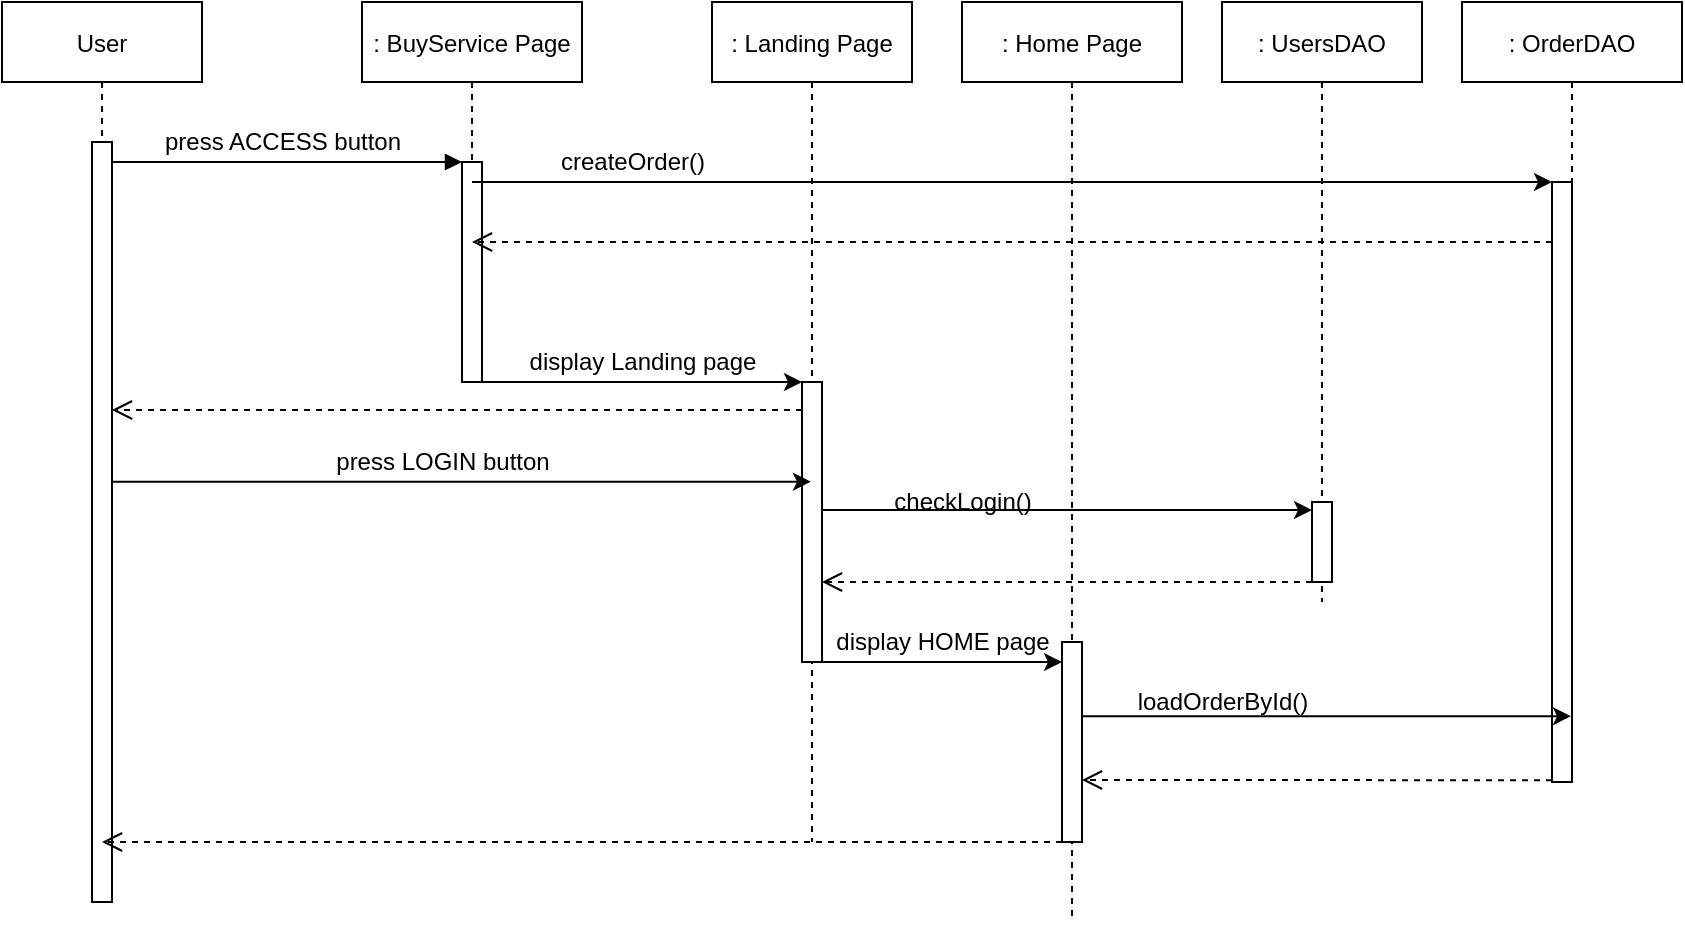 <mxfile version="17.1.2" type="github">
  <diagram id="kgpKYQtTHZ0yAKxKKP6v" name="Page-1">
    <mxGraphModel dx="1422" dy="756" grid="1" gridSize="10" guides="1" tooltips="1" connect="1" arrows="1" fold="1" page="1" pageScale="1" pageWidth="850" pageHeight="1100" math="0" shadow="0">
      <root>
        <mxCell id="0" />
        <mxCell id="1" parent="0" />
        <mxCell id="3nuBFxr9cyL0pnOWT2aG-1" value="User" style="shape=umlLifeline;perimeter=lifelinePerimeter;container=1;collapsible=0;recursiveResize=0;rounded=0;shadow=0;strokeWidth=1;" parent="1" vertex="1">
          <mxGeometry x="10" y="80" width="100" height="450" as="geometry" />
        </mxCell>
        <mxCell id="3nuBFxr9cyL0pnOWT2aG-2" value="" style="points=[];perimeter=orthogonalPerimeter;rounded=0;shadow=0;strokeWidth=1;" parent="3nuBFxr9cyL0pnOWT2aG-1" vertex="1">
          <mxGeometry x="45" y="70" width="10" height="380" as="geometry" />
        </mxCell>
        <mxCell id="3nuBFxr9cyL0pnOWT2aG-5" value=": BuyService Page" style="shape=umlLifeline;perimeter=lifelinePerimeter;container=1;collapsible=0;recursiveResize=0;rounded=0;shadow=0;strokeWidth=1;" parent="1" vertex="1">
          <mxGeometry x="190" y="80" width="110" height="190" as="geometry" />
        </mxCell>
        <mxCell id="3nuBFxr9cyL0pnOWT2aG-6" value="" style="points=[];perimeter=orthogonalPerimeter;rounded=0;shadow=0;strokeWidth=1;" parent="3nuBFxr9cyL0pnOWT2aG-5" vertex="1">
          <mxGeometry x="50" y="80" width="10" height="110" as="geometry" />
        </mxCell>
        <mxCell id="3nuBFxr9cyL0pnOWT2aG-8" value="" style="verticalAlign=bottom;endArrow=block;entryX=0;entryY=0;shadow=0;strokeWidth=1;entryDx=0;entryDy=0;entryPerimeter=0;" parent="1" source="3nuBFxr9cyL0pnOWT2aG-2" target="3nuBFxr9cyL0pnOWT2aG-6" edge="1">
          <mxGeometry relative="1" as="geometry">
            <mxPoint x="165" y="160" as="sourcePoint" />
          </mxGeometry>
        </mxCell>
        <mxCell id="2_4Tgf92gbjspps2wVmF-2" value="press ACCESS button" style="text;html=1;align=center;verticalAlign=middle;resizable=0;points=[];autosize=1;strokeColor=none;fillColor=none;" vertex="1" parent="1">
          <mxGeometry x="85" y="140" width="130" height="20" as="geometry" />
        </mxCell>
        <mxCell id="2_4Tgf92gbjspps2wVmF-3" value=": OrderDAO" style="shape=umlLifeline;perimeter=lifelinePerimeter;container=1;collapsible=0;recursiveResize=0;rounded=0;shadow=0;strokeWidth=1;" vertex="1" parent="1">
          <mxGeometry x="740" y="80" width="110" height="390" as="geometry" />
        </mxCell>
        <mxCell id="2_4Tgf92gbjspps2wVmF-4" value="" style="points=[];perimeter=orthogonalPerimeter;rounded=0;shadow=0;strokeWidth=1;" vertex="1" parent="2_4Tgf92gbjspps2wVmF-3">
          <mxGeometry x="45" y="90" width="10" height="300" as="geometry" />
        </mxCell>
        <mxCell id="2_4Tgf92gbjspps2wVmF-5" value="" style="endArrow=classic;html=1;rounded=0;entryX=0;entryY=0;entryDx=0;entryDy=0;entryPerimeter=0;" edge="1" parent="1" source="3nuBFxr9cyL0pnOWT2aG-5" target="2_4Tgf92gbjspps2wVmF-4">
          <mxGeometry width="50" height="50" relative="1" as="geometry">
            <mxPoint x="360" y="170" as="sourcePoint" />
            <mxPoint x="700" y="170" as="targetPoint" />
          </mxGeometry>
        </mxCell>
        <mxCell id="2_4Tgf92gbjspps2wVmF-6" value="createOrder()" style="text;html=1;align=center;verticalAlign=middle;resizable=0;points=[];autosize=1;strokeColor=none;fillColor=none;" vertex="1" parent="1">
          <mxGeometry x="280" y="150" width="90" height="20" as="geometry" />
        </mxCell>
        <mxCell id="2_4Tgf92gbjspps2wVmF-8" value="" style="verticalAlign=bottom;endArrow=open;dashed=1;endSize=8;shadow=0;strokeWidth=1;exitX=0;exitY=0.1;exitDx=0;exitDy=0;exitPerimeter=0;" edge="1" parent="1" source="2_4Tgf92gbjspps2wVmF-4" target="3nuBFxr9cyL0pnOWT2aG-5">
          <mxGeometry relative="1" as="geometry">
            <mxPoint x="360" y="186" as="targetPoint" />
            <mxPoint x="700" y="190" as="sourcePoint" />
          </mxGeometry>
        </mxCell>
        <mxCell id="2_4Tgf92gbjspps2wVmF-9" value=": Landing Page" style="shape=umlLifeline;perimeter=lifelinePerimeter;container=1;collapsible=0;recursiveResize=0;rounded=0;shadow=0;strokeWidth=1;" vertex="1" parent="1">
          <mxGeometry x="365" y="80" width="100" height="420" as="geometry" />
        </mxCell>
        <mxCell id="2_4Tgf92gbjspps2wVmF-10" value="" style="points=[];perimeter=orthogonalPerimeter;rounded=0;shadow=0;strokeWidth=1;" vertex="1" parent="2_4Tgf92gbjspps2wVmF-9">
          <mxGeometry x="45" y="190" width="10" height="140" as="geometry" />
        </mxCell>
        <mxCell id="2_4Tgf92gbjspps2wVmF-11" value="" style="endArrow=classic;html=1;rounded=0;entryX=0;entryY=0;entryDx=0;entryDy=0;entryPerimeter=0;" edge="1" parent="1" source="3nuBFxr9cyL0pnOWT2aG-6" target="2_4Tgf92gbjspps2wVmF-10">
          <mxGeometry width="50" height="50" relative="1" as="geometry">
            <mxPoint x="260" y="270" as="sourcePoint" />
            <mxPoint x="320" y="270" as="targetPoint" />
          </mxGeometry>
        </mxCell>
        <mxCell id="2_4Tgf92gbjspps2wVmF-12" value="display Landing page" style="text;html=1;align=center;verticalAlign=middle;resizable=0;points=[];autosize=1;strokeColor=none;fillColor=none;" vertex="1" parent="1">
          <mxGeometry x="265" y="250" width="130" height="20" as="geometry" />
        </mxCell>
        <mxCell id="2_4Tgf92gbjspps2wVmF-13" value="" style="verticalAlign=bottom;endArrow=open;dashed=1;endSize=8;shadow=0;strokeWidth=1;exitX=0;exitY=0.1;exitDx=0;exitDy=0;exitPerimeter=0;" edge="1" parent="1" source="2_4Tgf92gbjspps2wVmF-10" target="3nuBFxr9cyL0pnOWT2aG-2">
          <mxGeometry relative="1" as="geometry">
            <mxPoint x="70" y="290" as="targetPoint" />
            <mxPoint x="400" y="290" as="sourcePoint" />
          </mxGeometry>
        </mxCell>
        <mxCell id="2_4Tgf92gbjspps2wVmF-14" value="" style="endArrow=classic;html=1;rounded=0;exitX=1;exitY=0.447;exitDx=0;exitDy=0;exitPerimeter=0;" edge="1" parent="1" source="3nuBFxr9cyL0pnOWT2aG-2" target="2_4Tgf92gbjspps2wVmF-9">
          <mxGeometry width="50" height="50" relative="1" as="geometry">
            <mxPoint x="80" y="320" as="sourcePoint" />
            <mxPoint x="320" y="270" as="targetPoint" />
          </mxGeometry>
        </mxCell>
        <mxCell id="2_4Tgf92gbjspps2wVmF-15" value="press LOGIN button" style="text;html=1;align=center;verticalAlign=middle;resizable=0;points=[];autosize=1;strokeColor=none;fillColor=none;" vertex="1" parent="1">
          <mxGeometry x="170" y="300" width="120" height="20" as="geometry" />
        </mxCell>
        <mxCell id="2_4Tgf92gbjspps2wVmF-17" value=": UsersDAO" style="shape=umlLifeline;perimeter=lifelinePerimeter;container=1;collapsible=0;recursiveResize=0;rounded=0;shadow=0;strokeWidth=1;" vertex="1" parent="1">
          <mxGeometry x="620" y="80" width="100" height="300" as="geometry" />
        </mxCell>
        <mxCell id="2_4Tgf92gbjspps2wVmF-18" value="" style="points=[];perimeter=orthogonalPerimeter;rounded=0;shadow=0;strokeWidth=1;" vertex="1" parent="2_4Tgf92gbjspps2wVmF-17">
          <mxGeometry x="45" y="250" width="10" height="40" as="geometry" />
        </mxCell>
        <mxCell id="2_4Tgf92gbjspps2wVmF-19" value="" style="endArrow=classic;html=1;rounded=0;entryX=0;entryY=0.1;entryDx=0;entryDy=0;entryPerimeter=0;" edge="1" parent="1" target="2_4Tgf92gbjspps2wVmF-18">
          <mxGeometry width="50" height="50" relative="1" as="geometry">
            <mxPoint x="420" y="334" as="sourcePoint" />
            <mxPoint x="500" y="370" as="targetPoint" />
          </mxGeometry>
        </mxCell>
        <mxCell id="2_4Tgf92gbjspps2wVmF-20" value="checkLogin()" style="text;html=1;align=center;verticalAlign=middle;resizable=0;points=[];autosize=1;strokeColor=none;fillColor=none;" vertex="1" parent="1">
          <mxGeometry x="450" y="320" width="80" height="20" as="geometry" />
        </mxCell>
        <mxCell id="2_4Tgf92gbjspps2wVmF-21" value="" style="verticalAlign=bottom;endArrow=open;dashed=1;endSize=8;shadow=0;strokeWidth=1;exitX=0;exitY=1;exitDx=0;exitDy=0;exitPerimeter=0;" edge="1" parent="1" source="2_4Tgf92gbjspps2wVmF-18">
          <mxGeometry relative="1" as="geometry">
            <mxPoint x="420" y="370" as="targetPoint" />
            <mxPoint x="685" y="196" as="sourcePoint" />
          </mxGeometry>
        </mxCell>
        <mxCell id="2_4Tgf92gbjspps2wVmF-25" value=": Home Page" style="shape=umlLifeline;perimeter=lifelinePerimeter;container=1;collapsible=0;recursiveResize=0;rounded=0;shadow=0;strokeWidth=1;" vertex="1" parent="1">
          <mxGeometry x="490" y="80" width="110" height="460" as="geometry" />
        </mxCell>
        <mxCell id="2_4Tgf92gbjspps2wVmF-26" value="" style="points=[];perimeter=orthogonalPerimeter;rounded=0;shadow=0;strokeWidth=1;" vertex="1" parent="2_4Tgf92gbjspps2wVmF-25">
          <mxGeometry x="50" y="320" width="10" height="100" as="geometry" />
        </mxCell>
        <mxCell id="2_4Tgf92gbjspps2wVmF-28" value="" style="endArrow=classic;html=1;rounded=0;exitX=1;exitY=1;exitDx=0;exitDy=0;exitPerimeter=0;" edge="1" parent="1" source="2_4Tgf92gbjspps2wVmF-10">
          <mxGeometry width="50" height="50" relative="1" as="geometry">
            <mxPoint x="350" y="470" as="sourcePoint" />
            <mxPoint x="540" y="410" as="targetPoint" />
          </mxGeometry>
        </mxCell>
        <mxCell id="2_4Tgf92gbjspps2wVmF-29" value="display HOME page" style="text;html=1;align=center;verticalAlign=middle;resizable=0;points=[];autosize=1;strokeColor=none;fillColor=none;" vertex="1" parent="1">
          <mxGeometry x="420" y="390" width="120" height="20" as="geometry" />
        </mxCell>
        <mxCell id="2_4Tgf92gbjspps2wVmF-30" value="" style="verticalAlign=bottom;endArrow=open;dashed=1;endSize=8;shadow=0;strokeWidth=1;exitX=0;exitY=1;exitDx=0;exitDy=0;exitPerimeter=0;" edge="1" parent="1" source="2_4Tgf92gbjspps2wVmF-26" target="3nuBFxr9cyL0pnOWT2aG-1">
          <mxGeometry relative="1" as="geometry">
            <mxPoint x="254.5" y="196" as="targetPoint" />
            <mxPoint x="795" y="196" as="sourcePoint" />
          </mxGeometry>
        </mxCell>
        <mxCell id="2_4Tgf92gbjspps2wVmF-33" value="" style="endArrow=classic;html=1;rounded=0;exitX=1;exitY=0.371;exitDx=0;exitDy=0;exitPerimeter=0;" edge="1" parent="1" source="2_4Tgf92gbjspps2wVmF-26" target="2_4Tgf92gbjspps2wVmF-3">
          <mxGeometry width="50" height="50" relative="1" as="geometry">
            <mxPoint x="660" y="480" as="sourcePoint" />
            <mxPoint x="730" y="420" as="targetPoint" />
          </mxGeometry>
        </mxCell>
        <mxCell id="2_4Tgf92gbjspps2wVmF-34" value="loadOrderById()" style="text;html=1;align=center;verticalAlign=middle;resizable=0;points=[];autosize=1;strokeColor=none;fillColor=none;" vertex="1" parent="1">
          <mxGeometry x="570" y="420" width="100" height="20" as="geometry" />
        </mxCell>
        <mxCell id="2_4Tgf92gbjspps2wVmF-35" value="" style="verticalAlign=bottom;endArrow=open;dashed=1;endSize=8;shadow=0;strokeWidth=1;exitX=0;exitY=0.997;exitDx=0;exitDy=0;exitPerimeter=0;" edge="1" parent="1" source="2_4Tgf92gbjspps2wVmF-4">
          <mxGeometry relative="1" as="geometry">
            <mxPoint x="550" y="469" as="targetPoint" />
            <mxPoint x="780" y="470" as="sourcePoint" />
          </mxGeometry>
        </mxCell>
      </root>
    </mxGraphModel>
  </diagram>
</mxfile>
